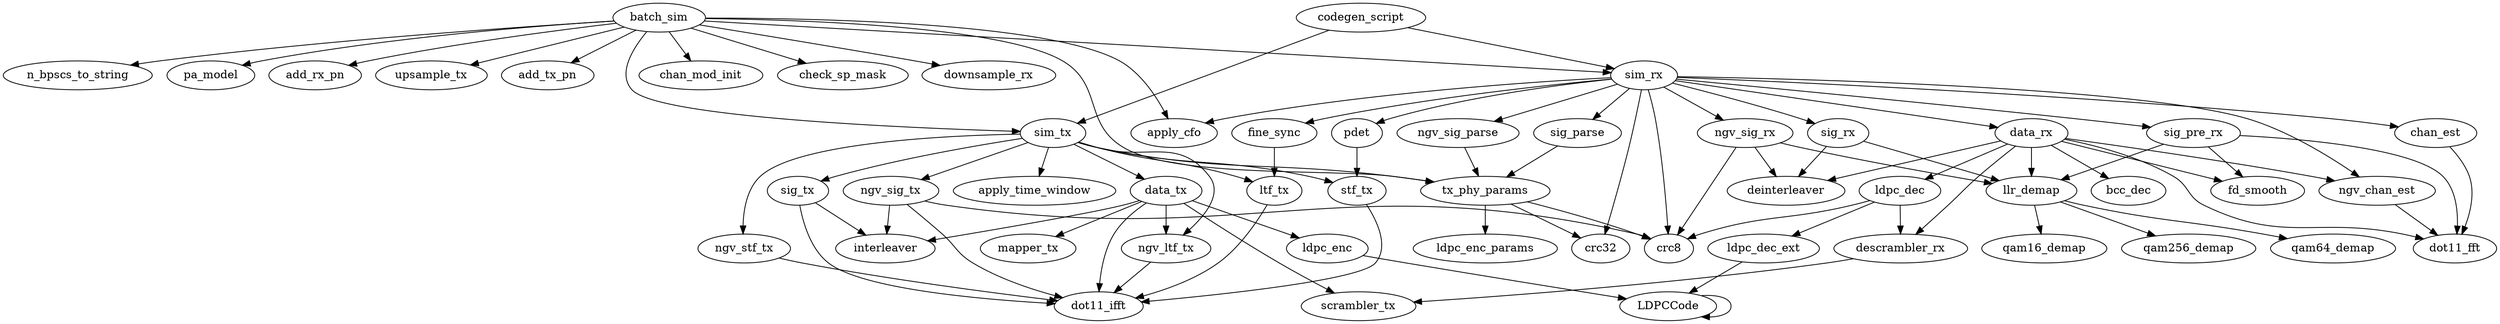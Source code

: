 /* Created by mdot for Matlab */
digraph m2html {
  LDPCCode -> LDPCCode;
  batch_sim -> add_rx_pn;
  batch_sim -> add_tx_pn;
  batch_sim -> apply_cfo;
  batch_sim -> chan_mod_init;
  batch_sim -> check_sp_mask;
  batch_sim -> downsample_rx;
  batch_sim -> n_bpscs_to_string;
  batch_sim -> pa_model;
  batch_sim -> sim_rx;
  batch_sim -> sim_tx;
  batch_sim -> tx_phy_params;
  batch_sim -> upsample_tx;
  chan_est -> dot11_fft;
  codegen_script -> sim_rx;
  codegen_script -> sim_tx;
  data_rx -> bcc_dec;
  data_rx -> deinterleaver;
  data_rx -> descrambler_rx;
  data_rx -> dot11_fft;
  data_rx -> fd_smooth;
  data_rx -> ldpc_dec;
  data_rx -> llr_demap;
  data_rx -> ngv_chan_est;
  data_tx -> dot11_ifft;
  data_tx -> interleaver;
  data_tx -> ldpc_enc;
  data_tx -> mapper_tx;
  data_tx -> ngv_ltf_tx;
  data_tx -> scrambler_tx;
  descrambler_rx -> scrambler_tx;
  fine_sync -> ltf_tx;
  ldpc_dec -> crc8;
  ldpc_dec -> descrambler_rx;
  ldpc_dec -> ldpc_dec_ext;
  ldpc_dec_ext -> LDPCCode;
  ldpc_enc -> LDPCCode;
  llr_demap -> qam16_demap;
  llr_demap -> qam256_demap;
  llr_demap -> qam64_demap;
  ltf_tx -> dot11_ifft;
  ngv_chan_est -> dot11_fft;
  ngv_ltf_tx -> dot11_ifft;
  ngv_sig_parse -> tx_phy_params;
  ngv_sig_rx -> crc8;
  ngv_sig_rx -> deinterleaver;
  ngv_sig_rx -> llr_demap;
  ngv_sig_tx -> crc8;
  ngv_sig_tx -> dot11_ifft;
  ngv_sig_tx -> interleaver;
  ngv_stf_tx -> dot11_ifft;
  pdet -> stf_tx;
  sig_parse -> tx_phy_params;
  sig_pre_rx -> dot11_fft;
  sig_pre_rx -> fd_smooth;
  sig_pre_rx -> llr_demap;
  sig_rx -> deinterleaver;
  sig_rx -> llr_demap;
  sig_tx -> dot11_ifft;
  sig_tx -> interleaver;
  sim_rx -> apply_cfo;
  sim_rx -> chan_est;
  sim_rx -> crc32;
  sim_rx -> crc8;
  sim_rx -> data_rx;
  sim_rx -> fine_sync;
  sim_rx -> ngv_chan_est;
  sim_rx -> ngv_sig_parse;
  sim_rx -> ngv_sig_rx;
  sim_rx -> pdet;
  sim_rx -> sig_parse;
  sim_rx -> sig_pre_rx;
  sim_rx -> sig_rx;
  sim_tx -> apply_time_window;
  sim_tx -> data_tx;
  sim_tx -> ltf_tx;
  sim_tx -> ngv_ltf_tx;
  sim_tx -> ngv_sig_tx;
  sim_tx -> ngv_stf_tx;
  sim_tx -> sig_tx;
  sim_tx -> stf_tx;
  sim_tx -> tx_phy_params;
  stf_tx -> dot11_ifft;
  tx_phy_params -> crc32;
  tx_phy_params -> crc8;
  tx_phy_params -> ldpc_enc_params;

  LDPCCode [URL="LDPCCode.html"];
  add_rx_pn [URL="add_rx_pn.html"];
  add_tx_pn [URL="add_tx_pn.html"];
  apply_cfo [URL="apply_cfo.html"];
  apply_time_window [URL="apply_time_window.html"];
  batch_sim [URL="batch_sim.html"];
  bcc_dec [URL="bcc_dec.html"];
  chan_est [URL="chan_est.html"];
  chan_mod_init [URL="chan_mod_init.html"];
  check_sp_mask [URL="check_sp_mask.html"];
  codegen_script [URL="codegen_script.html"];
  crc32 [URL="crc32.html"];
  crc8 [URL="crc8.html"];
  data_rx [URL="data_rx.html"];
  data_tx [URL="data_tx.html"];
  deinterleaver [URL="deinterleaver.html"];
  descrambler_rx [URL="descrambler_rx.html"];
  dot11_fft [URL="dot11_fft.html"];
  dot11_ifft [URL="dot11_ifft.html"];
  downsample_rx [URL="downsample_rx.html"];
  fd_smooth [URL="fd_smooth.html"];
  fine_sync [URL="fine_sync.html"];
  interleaver [URL="interleaver.html"];
  ldpc_dec [URL="ldpc_dec.html"];
  ldpc_dec_ext [URL="ldpc_dec_ext.html"];
  ldpc_enc [URL="ldpc_enc.html"];
  ldpc_enc_params [URL="ldpc_enc_params.html"];
  llr_demap [URL="llr_demap.html"];
  ltf_tx [URL="ltf_tx.html"];
  mapper_tx [URL="mapper_tx.html"];
  n_bpscs_to_string [URL="n_bpscs_to_string.html"];
  ngv_chan_est [URL="ngv_chan_est.html"];
  ngv_ltf_tx [URL="ngv_ltf_tx.html"];
  ngv_sig_parse [URL="ngv_sig_parse.html"];
  ngv_sig_rx [URL="ngv_sig_rx.html"];
  ngv_sig_tx [URL="ngv_sig_tx.html"];
  ngv_stf_tx [URL="ngv_stf_tx.html"];
  pa_model [URL="pa_model.html"];
  pdet [URL="pdet.html"];
  qam16_demap [URL="qam16_demap.html"];
  qam256_demap [URL="qam256_demap.html"];
  qam64_demap [URL="qam64_demap.html"];
  scrambler_tx [URL="scrambler_tx.html"];
  sig_parse [URL="sig_parse.html"];
  sig_pre_rx [URL="sig_pre_rx.html"];
  sig_rx [URL="sig_rx.html"];
  sig_tx [URL="sig_tx.html"];
  sim_rx [URL="sim_rx.html"];
  sim_tx [URL="sim_tx.html"];
  stf_tx [URL="stf_tx.html"];
  tx_phy_params [URL="tx_phy_params.html"];
  upsample_tx [URL="upsample_tx.html"];
}